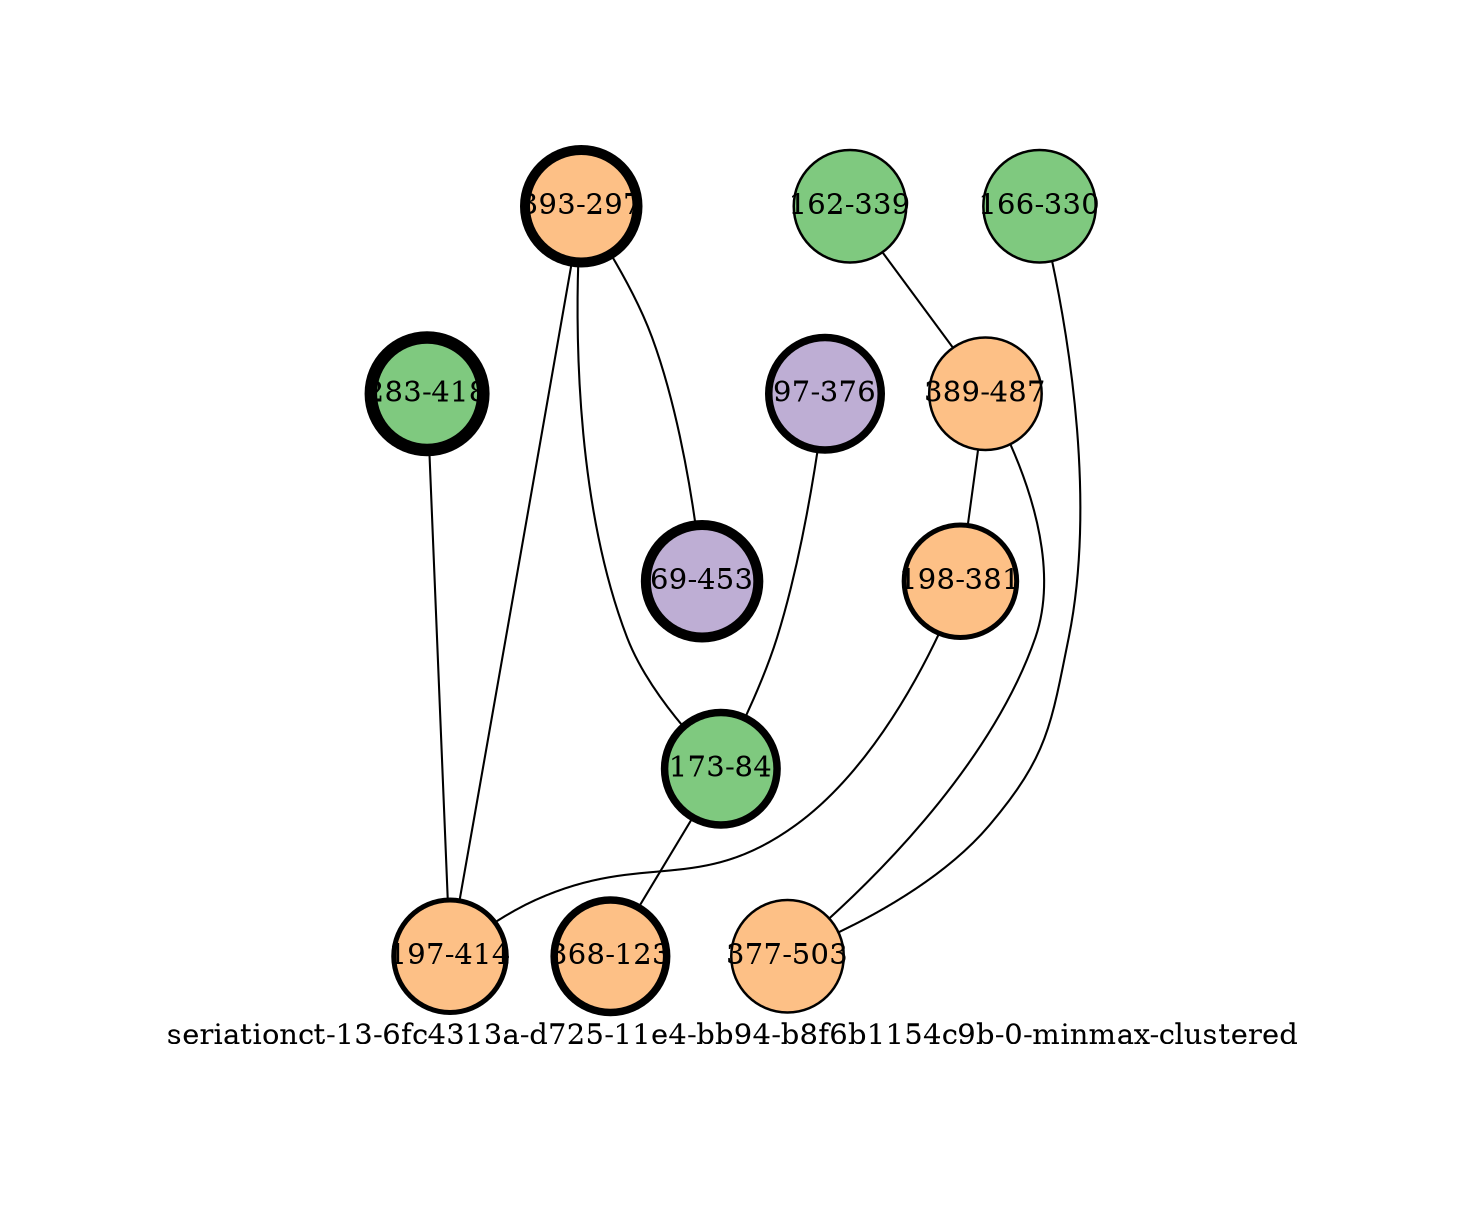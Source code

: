strict graph "seriationct-13-6fc4313a-d725-11e4-bb94-b8f6b1154c9b-0-minmax-clustered" {
labelloc=b;
ratio=auto;
pad="1.0";
label="seriationct-13-6fc4313a-d725-11e4-bb94-b8f6b1154c9b-0-minmax-clustered";
node [width="0.75", style=filled, fixedsize=true, height="0.75", shape=circle, label=""];
0 [xCoordinate="418.0", appears_in_slice=5, yCoordinate="283.0", colorscheme=accent5, short_label="283-418", label="283-418", cluster_id=0, fillcolor=1, size="501.797331115", id=0, penwidth="6.0"];
1 [xCoordinate="339.0", appears_in_slice=1, yCoordinate="162.0", colorscheme=accent5, short_label="162-339", label="162-339", cluster_id=0, fillcolor=1, size="499.714719569", id=1, penwidth="1.2"];
2 [xCoordinate="330.0", appears_in_slice=1, yCoordinate="166.0", colorscheme=accent5, short_label="166-330", label="166-330", cluster_id=0, fillcolor=1, size="499.714719569", id=2, penwidth="1.2"];
3 [xCoordinate="376.0", appears_in_slice=3, yCoordinate="97.0", colorscheme=accent5, short_label="97-376", label="97-376", cluster_id=1, fillcolor=2, size="500.499079761", id=3, penwidth="3.6"];
4 [xCoordinate="297.0", appears_in_slice=4, yCoordinate="393.0", colorscheme=accent5, short_label="393-297", label="393-297", cluster_id=2, fillcolor=3, size="498.134407654", id=4, penwidth="4.8"];
5 [xCoordinate="453.0", appears_in_slice=4, yCoordinate="69.0", colorscheme=accent5, short_label="69-453", label="69-453", cluster_id=1, fillcolor=2, size="498.134407654", id=5, penwidth="4.8"];
6 [xCoordinate="487.0", appears_in_slice=1, yCoordinate="389.0", colorscheme=accent5, short_label="389-487", label="389-487", cluster_id=2, fillcolor=3, size="499.714719569", id=6, penwidth="1.2"];
7 [xCoordinate="503.0", appears_in_slice=1, yCoordinate="377.0", colorscheme=accent5, short_label="377-503", label="377-503", cluster_id=2, fillcolor=3, size="499.714719569", id=7, penwidth="1.2"];
8 [xCoordinate="381.0", appears_in_slice=2, yCoordinate="198.0", colorscheme=accent5, short_label="198-381", label="198-381", cluster_id=2, fillcolor=3, size="500.78886801", id=8, penwidth="2.4"];
9 [xCoordinate="84.0", appears_in_slice=3, yCoordinate="173.0", colorscheme=accent5, short_label="173-84", label="173-84", cluster_id=0, fillcolor=1, size="500.499079761", id=9, penwidth="3.6"];
10 [xCoordinate="414.0", appears_in_slice=2, yCoordinate="197.0", colorscheme=accent5, short_label="197-414", label="197-414", cluster_id=2, fillcolor=3, size="500.78886801", id=10, penwidth="2.4"];
11 [xCoordinate="123.0", appears_in_slice=3, yCoordinate="368.0", colorscheme=accent5, short_label="368-123", label="368-123", cluster_id=2, fillcolor=3, size="500.499079761", id=11, penwidth="3.6"];
0 -- 10  [inverseweight="6.06611469146", weight="0.164850163715"];
1 -- 6  [inverseweight="24.8674002386", weight="0.0402132909112"];
2 -- 7  [inverseweight="49.6730812006", weight="0.0201316281541"];
3 -- 9  [inverseweight="20.8709520844", weight="0.047913482622"];
4 -- 9  [inverseweight="3.01348144365", weight="0.331842096492"];
4 -- 10  [inverseweight="9.75089143363", weight="0.102554726079"];
4 -- 5  [inverseweight="1040.37038821", weight="0.000961196138729"];
6 -- 8  [inverseweight="8.19169444382", weight="0.122074865812"];
6 -- 7  [inverseweight="78.2776067401", weight="0.0127750456567"];
8 -- 10  [inverseweight="37.8988913543", weight="0.026385996114"];
9 -- 11  [inverseweight="28.1686975624", weight="0.0355003989014"];
}
